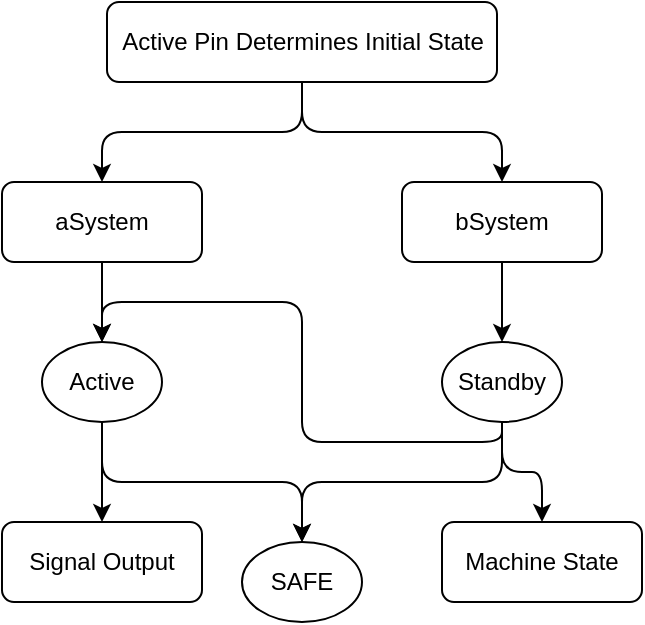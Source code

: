 <mxfile version="24.6.4" type="github">
  <diagram name="페이지-1" id="SrX67_YOaapjG4t2wndC">
    <mxGraphModel dx="1148" dy="587" grid="1" gridSize="10" guides="1" tooltips="1" connect="1" arrows="1" fold="1" page="1" pageScale="1" pageWidth="827" pageHeight="1169" math="0" shadow="0">
      <root>
        <mxCell id="0" />
        <mxCell id="1" parent="0" />
        <mxCell id="iIB5_-QCqgo_1osaThlE-1" value="aSystem" style="rounded=1;whiteSpace=wrap;html=1;" parent="1" vertex="1">
          <mxGeometry x="160" y="160" width="100" height="40" as="geometry" />
        </mxCell>
        <mxCell id="iIB5_-QCqgo_1osaThlE-2" value="bSystem" style="rounded=1;whiteSpace=wrap;html=1;" parent="1" vertex="1">
          <mxGeometry x="360" y="160" width="100" height="40" as="geometry" />
        </mxCell>
        <mxCell id="iIB5_-QCqgo_1osaThlE-3" value="Active" style="ellipse;whiteSpace=wrap;html=1;" parent="1" vertex="1">
          <mxGeometry x="180" y="240" width="60" height="40" as="geometry" />
        </mxCell>
        <mxCell id="iIB5_-QCqgo_1osaThlE-4" value="Standby" style="ellipse;whiteSpace=wrap;html=1;" parent="1" vertex="1">
          <mxGeometry x="380" y="240" width="60" height="40" as="geometry" />
        </mxCell>
        <mxCell id="iIB5_-QCqgo_1osaThlE-5" value="SAFE" style="ellipse;whiteSpace=wrap;html=1;" parent="1" vertex="1">
          <mxGeometry x="280" y="340" width="60" height="40" as="geometry" />
        </mxCell>
        <mxCell id="iIB5_-QCqgo_1osaThlE-6" value="Active Pin Determines Initial State" style="rounded=1;whiteSpace=wrap;html=1;" parent="1" vertex="1">
          <mxGeometry x="212.5" y="70" width="195" height="40" as="geometry" />
        </mxCell>
        <mxCell id="iIB5_-QCqgo_1osaThlE-7" value="Signal Output" style="rounded=1;whiteSpace=wrap;html=1;" parent="1" vertex="1">
          <mxGeometry x="160" y="330" width="100" height="40" as="geometry" />
        </mxCell>
        <mxCell id="iIB5_-QCqgo_1osaThlE-8" value="Machine State" style="rounded=1;whiteSpace=wrap;html=1;" parent="1" vertex="1">
          <mxGeometry x="380" y="330" width="100" height="40" as="geometry" />
        </mxCell>
        <mxCell id="iIB5_-QCqgo_1osaThlE-9" style="edgeStyle=orthogonalEdgeStyle;rounded=1;exitX=0.5;exitY=1;exitDx=0;exitDy=0;entryX=0.5;entryY=0;entryDx=0;entryDy=0;" parent="1" source="iIB5_-QCqgo_1osaThlE-6" target="iIB5_-QCqgo_1osaThlE-1" edge="1">
          <mxGeometry relative="1" as="geometry" />
        </mxCell>
        <mxCell id="iIB5_-QCqgo_1osaThlE-10" style="edgeStyle=orthogonalEdgeStyle;rounded=1;exitX=0.5;exitY=1;exitDx=0;exitDy=0;entryX=0.5;entryY=0;entryDx=0;entryDy=0;" parent="1" source="iIB5_-QCqgo_1osaThlE-6" target="iIB5_-QCqgo_1osaThlE-2" edge="1">
          <mxGeometry relative="1" as="geometry" />
        </mxCell>
        <mxCell id="iIB5_-QCqgo_1osaThlE-11" style="edgeStyle=orthogonalEdgeStyle;rounded=1;exitX=0.5;exitY=1;exitDx=0;exitDy=0;entryX=0.5;entryY=0;entryDx=0;entryDy=0;" parent="1" source="iIB5_-QCqgo_1osaThlE-1" target="iIB5_-QCqgo_1osaThlE-3" edge="1">
          <mxGeometry relative="1" as="geometry" />
        </mxCell>
        <mxCell id="iIB5_-QCqgo_1osaThlE-12" style="edgeStyle=orthogonalEdgeStyle;rounded=1;exitX=0.5;exitY=1;exitDx=0;exitDy=0;entryX=0.5;entryY=0;entryDx=0;entryDy=0;" parent="1" source="iIB5_-QCqgo_1osaThlE-2" target="iIB5_-QCqgo_1osaThlE-4" edge="1">
          <mxGeometry relative="1" as="geometry" />
        </mxCell>
        <mxCell id="iIB5_-QCqgo_1osaThlE-13" style="edgeStyle=orthogonalEdgeStyle;rounded=1;exitX=0.5;exitY=1;exitDx=0;exitDy=0;entryX=0.5;entryY=0;entryDx=0;entryDy=0;" parent="1" source="iIB5_-QCqgo_1osaThlE-3" target="iIB5_-QCqgo_1osaThlE-7" edge="1">
          <mxGeometry relative="1" as="geometry" />
        </mxCell>
        <mxCell id="iIB5_-QCqgo_1osaThlE-14" style="edgeStyle=orthogonalEdgeStyle;rounded=1;exitX=0.5;exitY=1;exitDx=0;exitDy=0;entryX=0.5;entryY=0;entryDx=0;entryDy=0;" parent="1" source="iIB5_-QCqgo_1osaThlE-4" target="iIB5_-QCqgo_1osaThlE-8" edge="1">
          <mxGeometry relative="1" as="geometry" />
        </mxCell>
        <mxCell id="iIB5_-QCqgo_1osaThlE-15" style="edgeStyle=orthogonalEdgeStyle;rounded=1;exitX=0.5;exitY=1;exitDx=0;exitDy=0;entryX=0.5;entryY=0;entryDx=0;entryDy=0;" parent="1" source="iIB5_-QCqgo_1osaThlE-3" target="iIB5_-QCqgo_1osaThlE-5" edge="1">
          <mxGeometry relative="1" as="geometry" />
        </mxCell>
        <mxCell id="iIB5_-QCqgo_1osaThlE-16" style="edgeStyle=orthogonalEdgeStyle;rounded=1;exitX=0.5;exitY=1;exitDx=0;exitDy=0;entryX=0.5;entryY=0;entryDx=0;entryDy=0;" parent="1" source="iIB5_-QCqgo_1osaThlE-4" target="iIB5_-QCqgo_1osaThlE-3" edge="1">
          <mxGeometry relative="1" as="geometry">
            <Array as="points">
              <mxPoint x="410" y="290" />
              <mxPoint x="310" y="290" />
              <mxPoint x="310" y="220" />
              <mxPoint x="210" y="220" />
            </Array>
          </mxGeometry>
        </mxCell>
        <mxCell id="iIB5_-QCqgo_1osaThlE-17" style="edgeStyle=orthogonalEdgeStyle;rounded=1;exitX=0.5;exitY=1;exitDx=0;exitDy=0;entryX=0.5;entryY=0;entryDx=0;entryDy=0;" parent="1" source="iIB5_-QCqgo_1osaThlE-4" target="iIB5_-QCqgo_1osaThlE-5" edge="1">
          <mxGeometry relative="1" as="geometry" />
        </mxCell>
      </root>
    </mxGraphModel>
  </diagram>
</mxfile>
